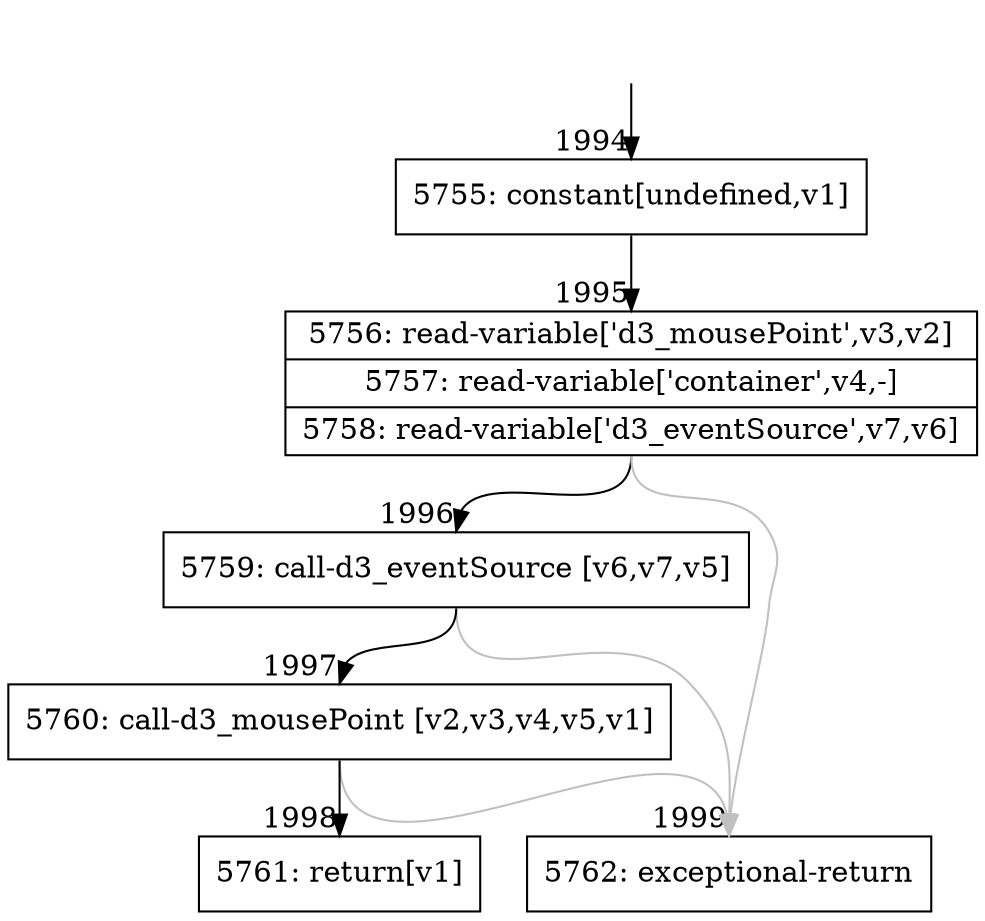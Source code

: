 digraph {
rankdir="TD"
BB_entry193[shape=none,label=""];
BB_entry193 -> BB1994 [tailport=s, headport=n, headlabel="    1994"]
BB1994 [shape=record label="{5755: constant[undefined,v1]}" ] 
BB1994 -> BB1995 [tailport=s, headport=n, headlabel="      1995"]
BB1995 [shape=record label="{5756: read-variable['d3_mousePoint',v3,v2]|5757: read-variable['container',v4,-]|5758: read-variable['d3_eventSource',v7,v6]}" ] 
BB1995 -> BB1996 [tailport=s, headport=n, headlabel="      1996"]
BB1995 -> BB1999 [tailport=s, headport=n, color=gray, headlabel="      1999"]
BB1996 [shape=record label="{5759: call-d3_eventSource [v6,v7,v5]}" ] 
BB1996 -> BB1997 [tailport=s, headport=n, headlabel="      1997"]
BB1996 -> BB1999 [tailport=s, headport=n, color=gray]
BB1997 [shape=record label="{5760: call-d3_mousePoint [v2,v3,v4,v5,v1]}" ] 
BB1997 -> BB1998 [tailport=s, headport=n, headlabel="      1998"]
BB1997 -> BB1999 [tailport=s, headport=n, color=gray]
BB1998 [shape=record label="{5761: return[v1]}" ] 
BB1999 [shape=record label="{5762: exceptional-return}" ] 
//#$~ 1161
}
